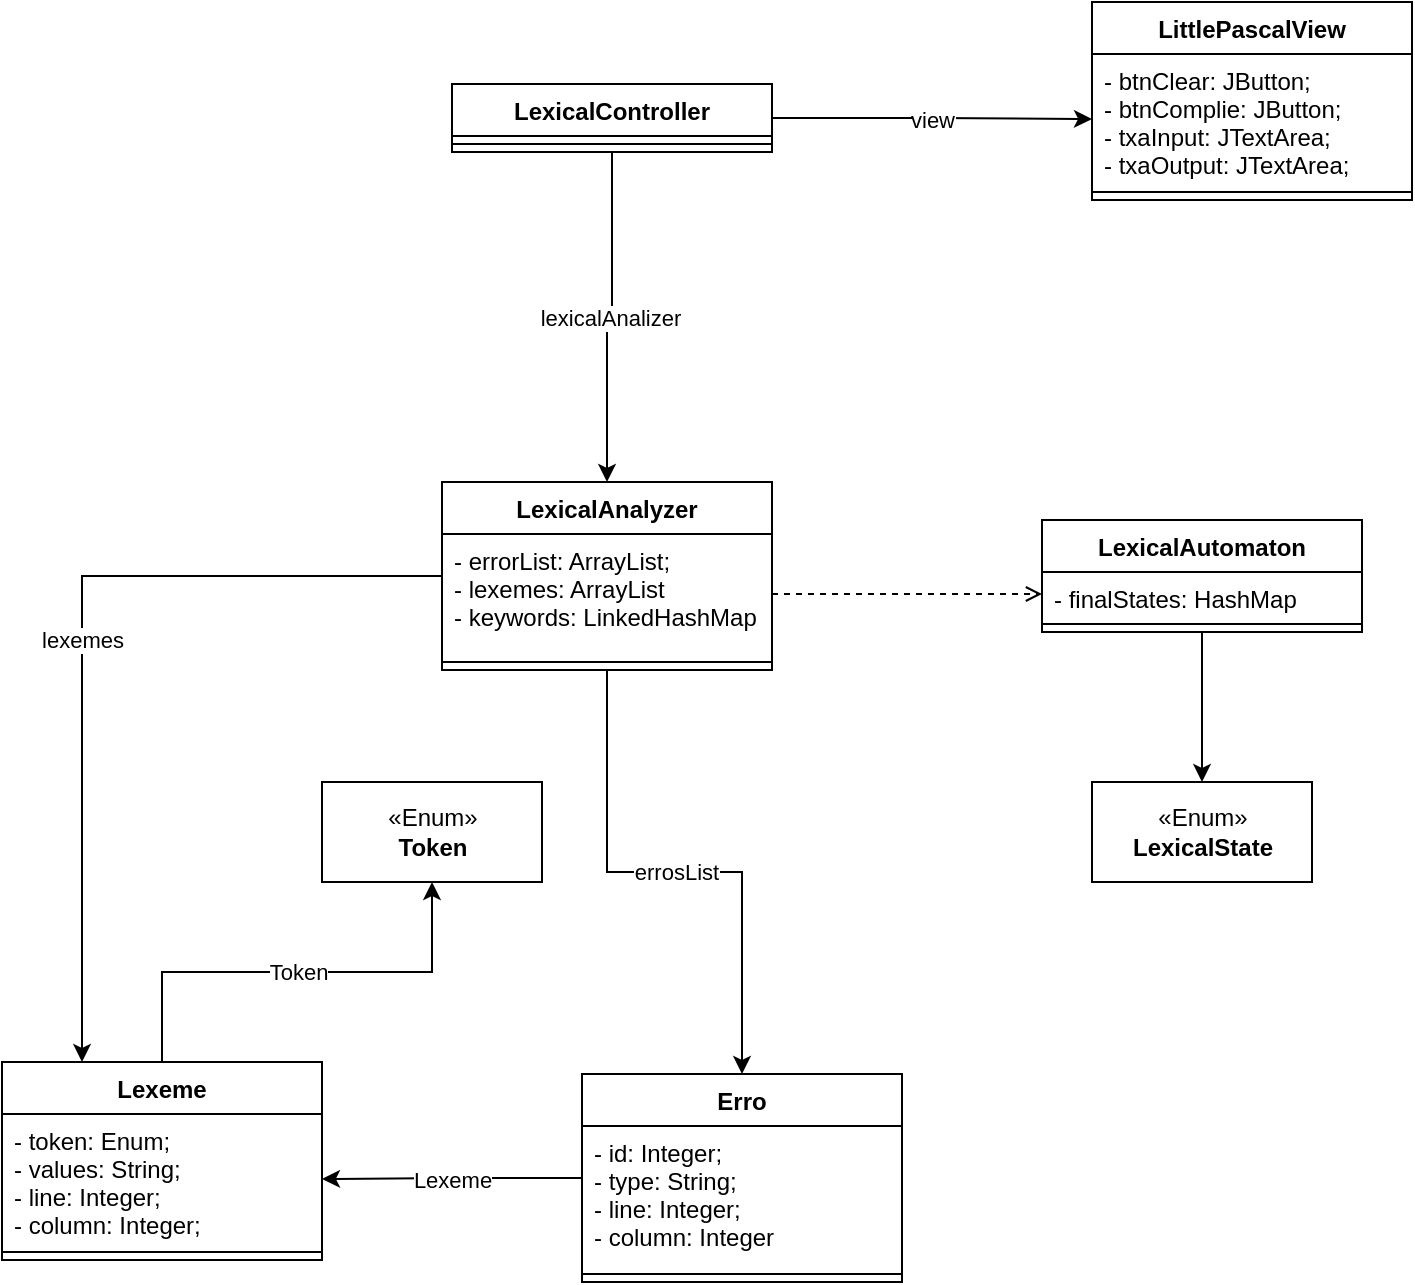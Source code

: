 <mxfile version="16.5.2" type="device"><diagram id="dn1pS7gHgUBbKFHwlAmO" name="Page-1"><mxGraphModel dx="862" dy="1620" grid="1" gridSize="10" guides="1" tooltips="1" connect="1" arrows="1" fold="1" page="1" pageScale="1" pageWidth="850" pageHeight="1100" math="0" shadow="0"><root><mxCell id="0"/><mxCell id="1" parent="0"/><mxCell id="G0_FJQbldG-WfhUzcIt8-17" value="Token" style="edgeStyle=orthogonalEdgeStyle;rounded=0;orthogonalLoop=1;jettySize=auto;html=1;" parent="1" source="G0_FJQbldG-WfhUzcIt8-1" target="G0_FJQbldG-WfhUzcIt8-16" edge="1"><mxGeometry relative="1" as="geometry"/></mxCell><mxCell id="G0_FJQbldG-WfhUzcIt8-1" value="Lexeme" style="swimlane;fontStyle=1;align=center;verticalAlign=top;childLayout=stackLayout;horizontal=1;startSize=26;horizontalStack=0;resizeParent=1;resizeParentMax=0;resizeLast=0;collapsible=1;marginBottom=0;" parent="1" vertex="1"><mxGeometry x="178" y="330" width="160" height="99" as="geometry"/></mxCell><mxCell id="G0_FJQbldG-WfhUzcIt8-2" value="- token: Enum;&#10;- values: String;&#10;- line: Integer;&#10;- column: Integer;" style="text;strokeColor=none;fillColor=none;align=left;verticalAlign=top;spacingLeft=4;spacingRight=4;overflow=hidden;rotatable=0;points=[[0,0.5],[1,0.5]];portConstraint=eastwest;" parent="G0_FJQbldG-WfhUzcIt8-1" vertex="1"><mxGeometry y="26" width="160" height="65" as="geometry"/></mxCell><mxCell id="G0_FJQbldG-WfhUzcIt8-3" value="" style="line;strokeWidth=1;fillColor=none;align=left;verticalAlign=middle;spacingTop=-1;spacingLeft=3;spacingRight=3;rotatable=0;labelPosition=right;points=[];portConstraint=eastwest;" parent="G0_FJQbldG-WfhUzcIt8-1" vertex="1"><mxGeometry y="91" width="160" height="8" as="geometry"/></mxCell><mxCell id="G0_FJQbldG-WfhUzcIt8-9" value="Lexeme" style="edgeStyle=orthogonalEdgeStyle;rounded=0;orthogonalLoop=1;jettySize=auto;html=1;" parent="1" source="G0_FJQbldG-WfhUzcIt8-5" target="G0_FJQbldG-WfhUzcIt8-2" edge="1"><mxGeometry relative="1" as="geometry"/></mxCell><mxCell id="G0_FJQbldG-WfhUzcIt8-5" value="Erro" style="swimlane;fontStyle=1;align=center;verticalAlign=top;childLayout=stackLayout;horizontal=1;startSize=26;horizontalStack=0;resizeParent=1;resizeParentMax=0;resizeLast=0;collapsible=1;marginBottom=0;" parent="1" vertex="1"><mxGeometry x="468" y="336" width="160" height="104" as="geometry"/></mxCell><mxCell id="G0_FJQbldG-WfhUzcIt8-6" value="- id: Integer;&#10;- type: String;&#10;- line: Integer;&#10;- column: Integer" style="text;strokeColor=none;fillColor=none;align=left;verticalAlign=top;spacingLeft=4;spacingRight=4;overflow=hidden;rotatable=0;points=[[0,0.5],[1,0.5]];portConstraint=eastwest;" parent="G0_FJQbldG-WfhUzcIt8-5" vertex="1"><mxGeometry y="26" width="160" height="70" as="geometry"/></mxCell><mxCell id="G0_FJQbldG-WfhUzcIt8-7" value="" style="line;strokeWidth=1;fillColor=none;align=left;verticalAlign=middle;spacingTop=-1;spacingLeft=3;spacingRight=3;rotatable=0;labelPosition=right;points=[];portConstraint=eastwest;" parent="G0_FJQbldG-WfhUzcIt8-5" vertex="1"><mxGeometry y="96" width="160" height="8" as="geometry"/></mxCell><mxCell id="QGOB3jvOY8k8PUZ6Ty7s-6" value="errosList" style="edgeStyle=orthogonalEdgeStyle;rounded=0;orthogonalLoop=1;jettySize=auto;html=1;entryX=0.5;entryY=0;entryDx=0;entryDy=0;" parent="1" source="G0_FJQbldG-WfhUzcIt8-12" target="G0_FJQbldG-WfhUzcIt8-5" edge="1"><mxGeometry relative="1" as="geometry"/></mxCell><mxCell id="QGOB3jvOY8k8PUZ6Ty7s-7" value="lexemes" style="edgeStyle=orthogonalEdgeStyle;rounded=0;orthogonalLoop=1;jettySize=auto;html=1;entryX=0.25;entryY=0;entryDx=0;entryDy=0;" parent="1" source="G0_FJQbldG-WfhUzcIt8-12" target="G0_FJQbldG-WfhUzcIt8-1" edge="1"><mxGeometry relative="1" as="geometry"/></mxCell><mxCell id="G0_FJQbldG-WfhUzcIt8-12" value="LexicalAnalyzer" style="swimlane;fontStyle=1;align=center;verticalAlign=top;childLayout=stackLayout;horizontal=1;startSize=26;horizontalStack=0;resizeParent=1;resizeParentMax=0;resizeLast=0;collapsible=1;marginBottom=0;" parent="1" vertex="1"><mxGeometry x="398" y="40" width="165" height="94" as="geometry"/></mxCell><mxCell id="G0_FJQbldG-WfhUzcIt8-13" value="- errorList: ArrayList;&#10;- lexemes: ArrayList&#10;- keywords: LinkedHashMap" style="text;strokeColor=none;fillColor=none;align=left;verticalAlign=top;spacingLeft=4;spacingRight=4;overflow=hidden;rotatable=0;points=[[0,0.5],[1,0.5]];portConstraint=eastwest;" parent="G0_FJQbldG-WfhUzcIt8-12" vertex="1"><mxGeometry y="26" width="165" height="60" as="geometry"/></mxCell><mxCell id="G0_FJQbldG-WfhUzcIt8-14" value="" style="line;strokeWidth=1;fillColor=none;align=left;verticalAlign=middle;spacingTop=-1;spacingLeft=3;spacingRight=3;rotatable=0;labelPosition=right;points=[];portConstraint=eastwest;" parent="G0_FJQbldG-WfhUzcIt8-12" vertex="1"><mxGeometry y="86" width="165" height="8" as="geometry"/></mxCell><mxCell id="G0_FJQbldG-WfhUzcIt8-16" value="«Enum»&lt;br&gt;&lt;b&gt;Token&lt;/b&gt;" style="html=1;" parent="1" vertex="1"><mxGeometry x="338" y="190" width="110" height="50" as="geometry"/></mxCell><mxCell id="G0_FJQbldG-WfhUzcIt8-26" style="edgeStyle=orthogonalEdgeStyle;rounded=0;orthogonalLoop=1;jettySize=auto;html=1;" parent="1" source="G0_FJQbldG-WfhUzcIt8-21" target="G0_FJQbldG-WfhUzcIt8-25" edge="1"><mxGeometry relative="1" as="geometry"/></mxCell><mxCell id="G0_FJQbldG-WfhUzcIt8-21" value="LexicalAutomaton&#10;" style="swimlane;fontStyle=1;align=center;verticalAlign=top;childLayout=stackLayout;horizontal=1;startSize=26;horizontalStack=0;resizeParent=1;resizeParentMax=0;resizeLast=0;collapsible=1;marginBottom=0;" parent="1" vertex="1"><mxGeometry x="698" y="59" width="160" height="56" as="geometry"/></mxCell><mxCell id="G0_FJQbldG-WfhUzcIt8-22" value="- finalStates: HashMap" style="text;strokeColor=none;fillColor=none;align=left;verticalAlign=top;spacingLeft=4;spacingRight=4;overflow=hidden;rotatable=0;points=[[0,0.5],[1,0.5]];portConstraint=eastwest;" parent="G0_FJQbldG-WfhUzcIt8-21" vertex="1"><mxGeometry y="26" width="160" height="22" as="geometry"/></mxCell><mxCell id="G0_FJQbldG-WfhUzcIt8-23" value="" style="line;strokeWidth=1;fillColor=none;align=left;verticalAlign=middle;spacingTop=-1;spacingLeft=3;spacingRight=3;rotatable=0;labelPosition=right;points=[];portConstraint=eastwest;" parent="G0_FJQbldG-WfhUzcIt8-21" vertex="1"><mxGeometry y="48" width="160" height="8" as="geometry"/></mxCell><mxCell id="G0_FJQbldG-WfhUzcIt8-25" value="«Enum»&lt;br&gt;&lt;b&gt;LexicalState&lt;br&gt;&lt;/b&gt;" style="html=1;" parent="1" vertex="1"><mxGeometry x="723" y="190" width="110" height="50" as="geometry"/></mxCell><mxCell id="G0_FJQbldG-WfhUzcIt8-27" style="edgeStyle=orthogonalEdgeStyle;rounded=0;orthogonalLoop=1;jettySize=auto;html=1;dashed=1;endArrow=open;endFill=0;" parent="1" source="G0_FJQbldG-WfhUzcIt8-13" target="G0_FJQbldG-WfhUzcIt8-22" edge="1"><mxGeometry relative="1" as="geometry"/></mxCell><mxCell id="G0_FJQbldG-WfhUzcIt8-36" value="lexicalAnalizer" style="edgeStyle=orthogonalEdgeStyle;rounded=0;orthogonalLoop=1;jettySize=auto;html=1;" parent="1" source="G0_FJQbldG-WfhUzcIt8-28" target="G0_FJQbldG-WfhUzcIt8-12" edge="1"><mxGeometry relative="1" as="geometry"/></mxCell><mxCell id="QGOB3jvOY8k8PUZ6Ty7s-4" value="view" style="edgeStyle=orthogonalEdgeStyle;rounded=0;orthogonalLoop=1;jettySize=auto;html=1;exitX=1;exitY=0.5;exitDx=0;exitDy=0;" parent="1" source="G0_FJQbldG-WfhUzcIt8-28" target="G0_FJQbldG-WfhUzcIt8-38" edge="1"><mxGeometry relative="1" as="geometry"/></mxCell><mxCell id="G0_FJQbldG-WfhUzcIt8-28" value="LexicalController" style="swimlane;fontStyle=1;align=center;verticalAlign=top;childLayout=stackLayout;horizontal=1;startSize=26;horizontalStack=0;resizeParent=1;resizeParentMax=0;resizeLast=0;collapsible=1;marginBottom=0;" parent="1" vertex="1"><mxGeometry x="403" y="-159" width="160" height="34" as="geometry"/></mxCell><mxCell id="G0_FJQbldG-WfhUzcIt8-30" value="" style="line;strokeWidth=1;fillColor=none;align=left;verticalAlign=middle;spacingTop=-1;spacingLeft=3;spacingRight=3;rotatable=0;labelPosition=right;points=[];portConstraint=eastwest;" parent="G0_FJQbldG-WfhUzcIt8-28" vertex="1"><mxGeometry y="26" width="160" height="8" as="geometry"/></mxCell><mxCell id="G0_FJQbldG-WfhUzcIt8-37" value="LittlePascalView&#10;" style="swimlane;fontStyle=1;align=center;verticalAlign=top;childLayout=stackLayout;horizontal=1;startSize=26;horizontalStack=0;resizeParent=1;resizeParentMax=0;resizeLast=0;collapsible=1;marginBottom=0;" parent="1" vertex="1"><mxGeometry x="723" y="-200" width="160" height="99" as="geometry"/></mxCell><mxCell id="G0_FJQbldG-WfhUzcIt8-38" value="- btnClear: JButton;&#10;- btnComplie: JButton;&#10;- txaInput: JTextArea;&#10;- txaOutput: JTextArea;" style="text;strokeColor=none;fillColor=none;align=left;verticalAlign=top;spacingLeft=4;spacingRight=4;overflow=hidden;rotatable=0;points=[[0,0.5],[1,0.5]];portConstraint=eastwest;" parent="G0_FJQbldG-WfhUzcIt8-37" vertex="1"><mxGeometry y="26" width="160" height="65" as="geometry"/></mxCell><mxCell id="G0_FJQbldG-WfhUzcIt8-39" value="" style="line;strokeWidth=1;fillColor=none;align=left;verticalAlign=middle;spacingTop=-1;spacingLeft=3;spacingRight=3;rotatable=0;labelPosition=right;points=[];portConstraint=eastwest;" parent="G0_FJQbldG-WfhUzcIt8-37" vertex="1"><mxGeometry y="91" width="160" height="8" as="geometry"/></mxCell></root></mxGraphModel></diagram></mxfile>